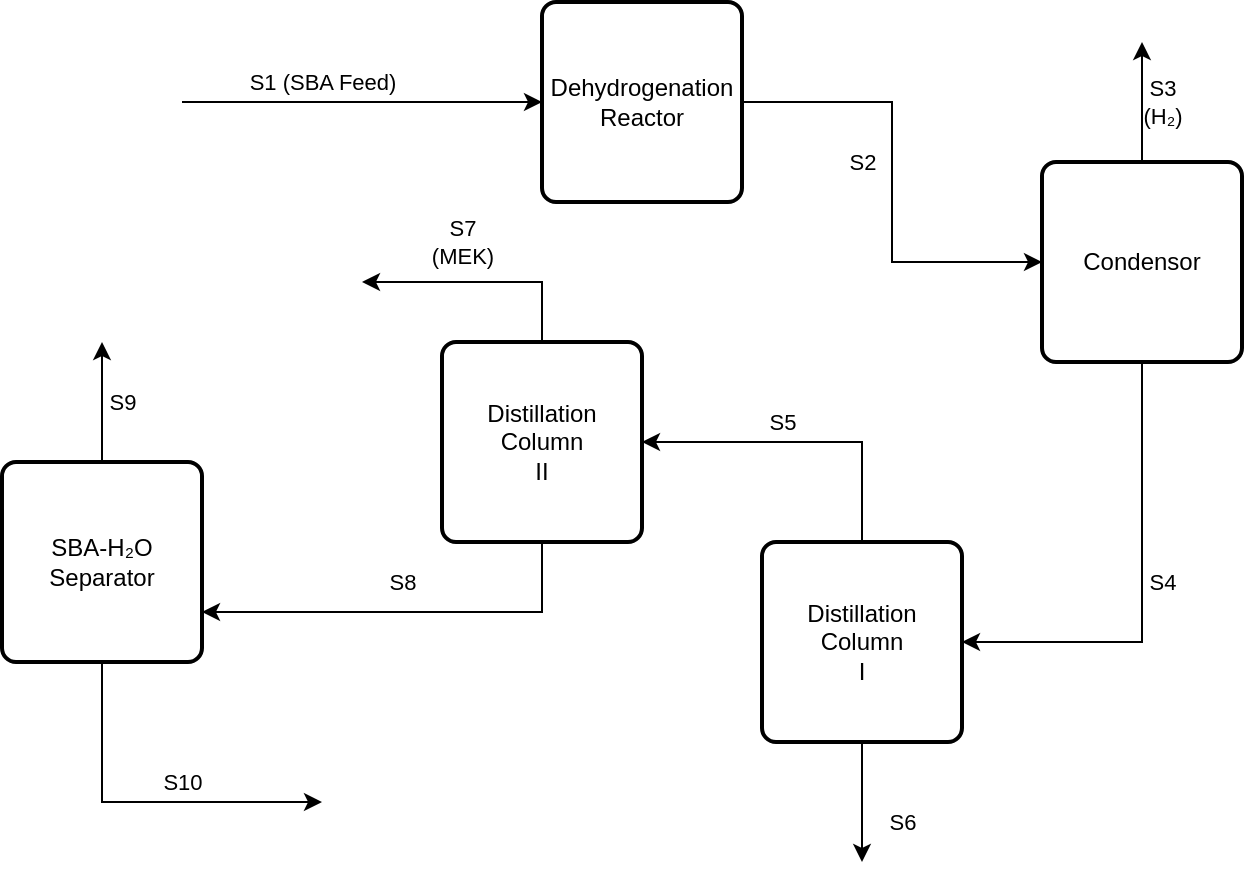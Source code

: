 <mxfile version="20.8.10" type="github">
  <diagram name="Page-1" id="K0ZhHVk0T3LD5cG8qgdt">
    <mxGraphModel dx="1050" dy="558" grid="1" gridSize="10" guides="1" tooltips="1" connect="1" arrows="1" fold="1" page="1" pageScale="1" pageWidth="827" pageHeight="1169" math="0" shadow="0">
      <root>
        <mxCell id="0" />
        <mxCell id="1" parent="0" />
        <mxCell id="7hfB4UaGwrLLohRsHLp--7" value="S2" style="edgeStyle=orthogonalEdgeStyle;rounded=0;orthogonalLoop=1;jettySize=auto;html=1;entryX=0;entryY=0.5;entryDx=0;entryDy=0;" edge="1" parent="1" source="7hfB4UaGwrLLohRsHLp--1" target="7hfB4UaGwrLLohRsHLp--3">
          <mxGeometry x="-0.087" y="-15" relative="1" as="geometry">
            <mxPoint as="offset" />
          </mxGeometry>
        </mxCell>
        <mxCell id="7hfB4UaGwrLLohRsHLp--14" value="S1 (SBA Feed)" style="edgeStyle=orthogonalEdgeStyle;rounded=0;orthogonalLoop=1;jettySize=auto;html=1;entryX=0;entryY=0.5;entryDx=0;entryDy=0;" edge="1" parent="1" target="7hfB4UaGwrLLohRsHLp--1">
          <mxGeometry x="-0.222" y="10" relative="1" as="geometry">
            <mxPoint x="230" y="110" as="targetPoint" />
            <mxPoint x="220" y="170" as="sourcePoint" />
            <Array as="points">
              <mxPoint x="220" y="170" />
            </Array>
            <mxPoint as="offset" />
          </mxGeometry>
        </mxCell>
        <mxCell id="7hfB4UaGwrLLohRsHLp--1" value="Dehydrogenation Reactor" style="rounded=1;whiteSpace=wrap;html=1;absoluteArcSize=1;arcSize=14;strokeWidth=2;" vertex="1" parent="1">
          <mxGeometry x="400" y="120" width="100" height="100" as="geometry" />
        </mxCell>
        <mxCell id="7hfB4UaGwrLLohRsHLp--9" value="S5" style="edgeStyle=orthogonalEdgeStyle;rounded=0;orthogonalLoop=1;jettySize=auto;html=1;entryX=1;entryY=0.5;entryDx=0;entryDy=0;exitX=0.5;exitY=0;exitDx=0;exitDy=0;" edge="1" parent="1" source="7hfB4UaGwrLLohRsHLp--2" target="7hfB4UaGwrLLohRsHLp--4">
          <mxGeometry x="0.125" y="-10" relative="1" as="geometry">
            <Array as="points">
              <mxPoint x="560" y="340" />
            </Array>
            <mxPoint as="offset" />
          </mxGeometry>
        </mxCell>
        <mxCell id="7hfB4UaGwrLLohRsHLp--10" value="S6" style="edgeStyle=orthogonalEdgeStyle;rounded=0;orthogonalLoop=1;jettySize=auto;html=1;" edge="1" parent="1" source="7hfB4UaGwrLLohRsHLp--2">
          <mxGeometry x="0.333" y="20" relative="1" as="geometry">
            <mxPoint x="560" y="550" as="targetPoint" />
            <mxPoint as="offset" />
          </mxGeometry>
        </mxCell>
        <mxCell id="7hfB4UaGwrLLohRsHLp--2" value="Distillation Column&lt;br&gt;I" style="rounded=1;whiteSpace=wrap;html=1;absoluteArcSize=1;arcSize=14;strokeWidth=2;" vertex="1" parent="1">
          <mxGeometry x="510" y="390" width="100" height="100" as="geometry" />
        </mxCell>
        <mxCell id="7hfB4UaGwrLLohRsHLp--6" value="S3 &lt;br&gt;(H₂)&lt;br&gt;" style="edgeStyle=orthogonalEdgeStyle;rounded=0;orthogonalLoop=1;jettySize=auto;html=1;" edge="1" parent="1" source="7hfB4UaGwrLLohRsHLp--3">
          <mxGeometry y="-10" relative="1" as="geometry">
            <mxPoint x="700" y="140" as="targetPoint" />
            <mxPoint as="offset" />
          </mxGeometry>
        </mxCell>
        <mxCell id="7hfB4UaGwrLLohRsHLp--8" value="S4" style="edgeStyle=orthogonalEdgeStyle;rounded=0;orthogonalLoop=1;jettySize=auto;html=1;entryX=1;entryY=0.5;entryDx=0;entryDy=0;exitX=0.5;exitY=1;exitDx=0;exitDy=0;" edge="1" parent="1" source="7hfB4UaGwrLLohRsHLp--3" target="7hfB4UaGwrLLohRsHLp--2">
          <mxGeometry x="-0.043" y="10" relative="1" as="geometry">
            <mxPoint as="offset" />
          </mxGeometry>
        </mxCell>
        <mxCell id="7hfB4UaGwrLLohRsHLp--3" value="Condensor" style="rounded=1;whiteSpace=wrap;html=1;absoluteArcSize=1;arcSize=14;strokeWidth=2;" vertex="1" parent="1">
          <mxGeometry x="650" y="200" width="100" height="100" as="geometry" />
        </mxCell>
        <mxCell id="7hfB4UaGwrLLohRsHLp--11" value="S7&lt;br&gt;(MEK)" style="edgeStyle=orthogonalEdgeStyle;rounded=0;orthogonalLoop=1;jettySize=auto;html=1;exitX=0.5;exitY=0;exitDx=0;exitDy=0;" edge="1" parent="1" source="7hfB4UaGwrLLohRsHLp--4">
          <mxGeometry x="0.167" y="-20" relative="1" as="geometry">
            <mxPoint x="310" y="260" as="targetPoint" />
            <Array as="points">
              <mxPoint x="400" y="260" />
            </Array>
            <mxPoint as="offset" />
          </mxGeometry>
        </mxCell>
        <mxCell id="7hfB4UaGwrLLohRsHLp--12" value="S8" style="edgeStyle=orthogonalEdgeStyle;rounded=0;orthogonalLoop=1;jettySize=auto;html=1;entryX=1;entryY=0.75;entryDx=0;entryDy=0;exitX=0.5;exitY=1;exitDx=0;exitDy=0;" edge="1" parent="1" source="7hfB4UaGwrLLohRsHLp--4" target="7hfB4UaGwrLLohRsHLp--5">
          <mxGeometry x="0.024" y="-15" relative="1" as="geometry">
            <mxPoint as="offset" />
          </mxGeometry>
        </mxCell>
        <mxCell id="7hfB4UaGwrLLohRsHLp--4" value="Distillation Column&lt;br&gt;II" style="rounded=1;whiteSpace=wrap;html=1;absoluteArcSize=1;arcSize=14;strokeWidth=2;" vertex="1" parent="1">
          <mxGeometry x="350" y="290" width="100" height="100" as="geometry" />
        </mxCell>
        <mxCell id="7hfB4UaGwrLLohRsHLp--13" value="S9" style="edgeStyle=orthogonalEdgeStyle;rounded=0;orthogonalLoop=1;jettySize=auto;html=1;" edge="1" parent="1" source="7hfB4UaGwrLLohRsHLp--5">
          <mxGeometry y="-10" relative="1" as="geometry">
            <mxPoint x="180" y="290" as="targetPoint" />
            <mxPoint as="offset" />
          </mxGeometry>
        </mxCell>
        <mxCell id="7hfB4UaGwrLLohRsHLp--15" value="S10" style="edgeStyle=orthogonalEdgeStyle;rounded=0;orthogonalLoop=1;jettySize=auto;html=1;exitX=0.5;exitY=1;exitDx=0;exitDy=0;" edge="1" parent="1" source="7hfB4UaGwrLLohRsHLp--5">
          <mxGeometry x="0.222" y="10" relative="1" as="geometry">
            <mxPoint x="290" y="520" as="targetPoint" />
            <Array as="points">
              <mxPoint x="180" y="520" />
            </Array>
            <mxPoint as="offset" />
          </mxGeometry>
        </mxCell>
        <mxCell id="7hfB4UaGwrLLohRsHLp--5" value="SBA-H₂O&lt;br&gt;Separator" style="rounded=1;whiteSpace=wrap;html=1;absoluteArcSize=1;arcSize=14;strokeWidth=2;" vertex="1" parent="1">
          <mxGeometry x="130" y="350" width="100" height="100" as="geometry" />
        </mxCell>
      </root>
    </mxGraphModel>
  </diagram>
</mxfile>

